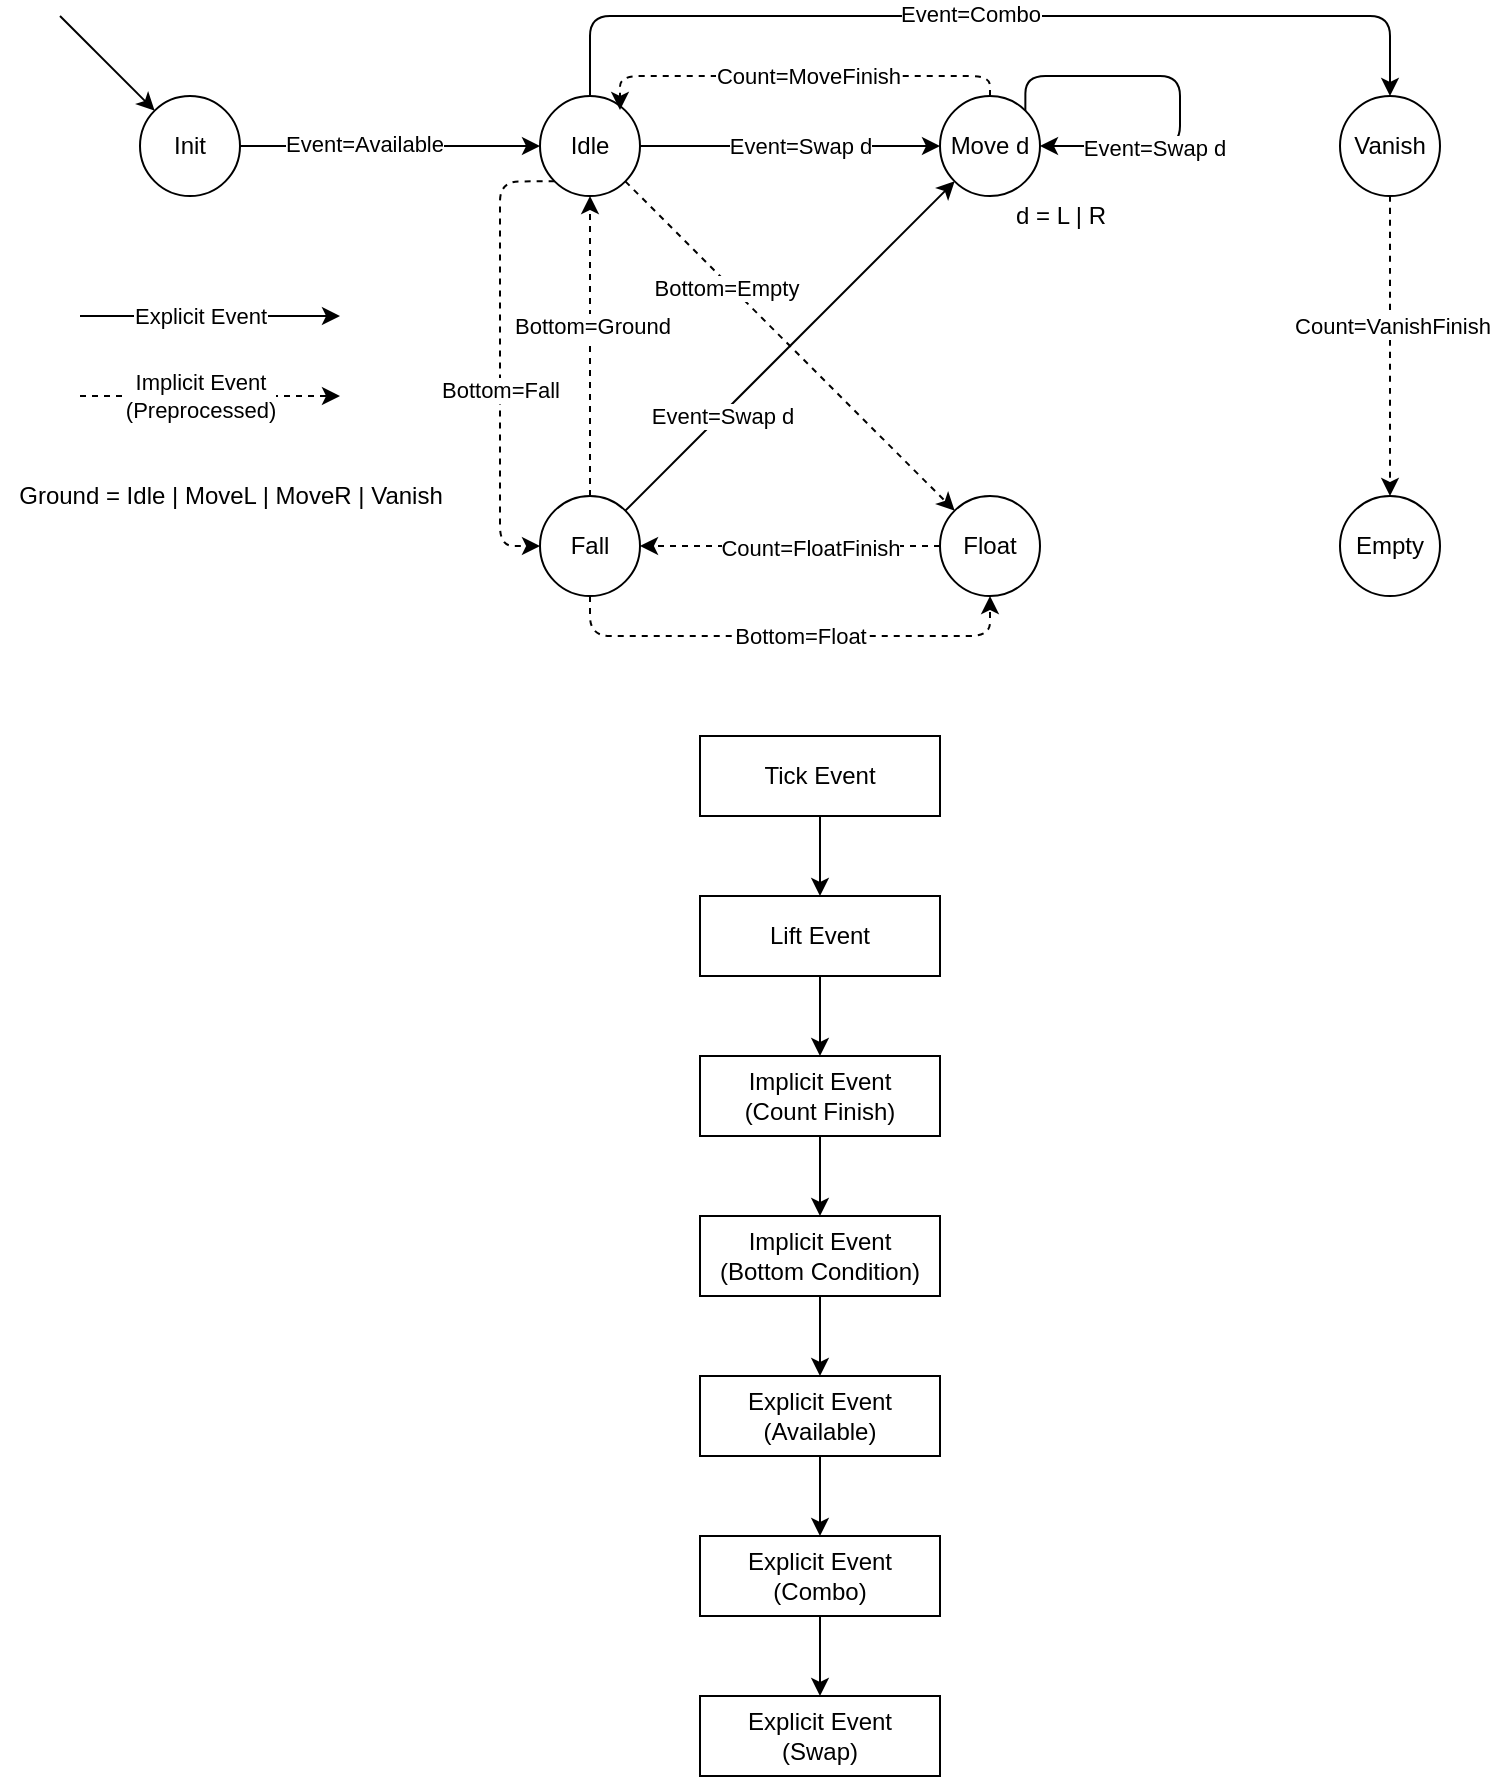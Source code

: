 <mxfile>
    <diagram id="TaGhLxnzKJmuEsDH-7bl" name="Page-1">
        <mxGraphModel dx="839" dy="599" grid="1" gridSize="10" guides="1" tooltips="1" connect="1" arrows="1" fold="1" page="1" pageScale="1" pageWidth="827" pageHeight="1169" math="0" shadow="0">
            <root>
                <mxCell id="0"/>
                <mxCell id="1" parent="0"/>
                <mxCell id="14" style="edgeStyle=orthogonalEdgeStyle;rounded=0;orthogonalLoop=1;jettySize=auto;html=1;entryX=0;entryY=0.5;entryDx=0;entryDy=0;" parent="1" source="2" target="5" edge="1">
                    <mxGeometry relative="1" as="geometry"/>
                </mxCell>
                <mxCell id="31" value="Event=Swap d" style="edgeLabel;html=1;align=center;verticalAlign=middle;resizable=0;points=[];" parent="14" vertex="1" connectable="0">
                    <mxGeometry x="-0.24" relative="1" as="geometry">
                        <mxPoint x="23" as="offset"/>
                    </mxGeometry>
                </mxCell>
                <mxCell id="24" style="rounded=1;orthogonalLoop=1;jettySize=auto;html=1;exitX=1;exitY=1;exitDx=0;exitDy=0;entryX=0;entryY=0;entryDx=0;entryDy=0;dashed=1;" parent="1" source="2" target="8" edge="1">
                    <mxGeometry relative="1" as="geometry"/>
                </mxCell>
                <mxCell id="36" value="Bottom=Empty" style="edgeLabel;html=1;align=center;verticalAlign=middle;resizable=0;points=[];" parent="24" vertex="1" connectable="0">
                    <mxGeometry x="-0.376" y="-2" relative="1" as="geometry">
                        <mxPoint as="offset"/>
                    </mxGeometry>
                </mxCell>
                <mxCell id="25" style="edgeStyle=orthogonalEdgeStyle;rounded=1;orthogonalLoop=1;jettySize=auto;html=1;exitX=0.5;exitY=0;exitDx=0;exitDy=0;entryX=0.5;entryY=0;entryDx=0;entryDy=0;" parent="1" source="2" target="6" edge="1">
                    <mxGeometry relative="1" as="geometry">
                        <Array as="points">
                            <mxPoint x="305" y="240"/>
                            <mxPoint x="705" y="240"/>
                        </Array>
                    </mxGeometry>
                </mxCell>
                <mxCell id="42" value="Event=Combo" style="edgeLabel;html=1;align=center;verticalAlign=middle;resizable=0;points=[];" parent="25" vertex="1" connectable="0">
                    <mxGeometry x="-0.043" y="1" relative="1" as="geometry">
                        <mxPoint as="offset"/>
                    </mxGeometry>
                </mxCell>
                <mxCell id="65" style="edgeStyle=orthogonalEdgeStyle;rounded=1;orthogonalLoop=1;jettySize=auto;html=1;exitX=0;exitY=1;exitDx=0;exitDy=0;entryX=0;entryY=0.5;entryDx=0;entryDy=0;dashed=1;" edge="1" parent="1" source="2" target="7">
                    <mxGeometry relative="1" as="geometry">
                        <Array as="points">
                            <mxPoint x="260" y="323"/>
                            <mxPoint x="260" y="505"/>
                        </Array>
                    </mxGeometry>
                </mxCell>
                <mxCell id="67" value="Bottom=Fall" style="edgeLabel;html=1;align=center;verticalAlign=middle;resizable=0;points=[];" vertex="1" connectable="0" parent="65">
                    <mxGeometry x="0.146" relative="1" as="geometry">
                        <mxPoint as="offset"/>
                    </mxGeometry>
                </mxCell>
                <mxCell id="2" value="Idle" style="ellipse;whiteSpace=wrap;html=1;" parent="1" vertex="1">
                    <mxGeometry x="280" y="280" width="50" height="50" as="geometry"/>
                </mxCell>
                <mxCell id="13" style="edgeStyle=orthogonalEdgeStyle;rounded=0;orthogonalLoop=1;jettySize=auto;html=1;entryX=0;entryY=0.5;entryDx=0;entryDy=0;" parent="1" source="4" target="2" edge="1">
                    <mxGeometry relative="1" as="geometry"/>
                </mxCell>
                <mxCell id="44" value="Event=Available" style="edgeLabel;html=1;align=center;verticalAlign=middle;resizable=0;points=[];" parent="13" vertex="1" connectable="0">
                    <mxGeometry x="-0.182" y="1" relative="1" as="geometry">
                        <mxPoint as="offset"/>
                    </mxGeometry>
                </mxCell>
                <mxCell id="4" value="Init" style="ellipse;whiteSpace=wrap;html=1;" parent="1" vertex="1">
                    <mxGeometry x="80" y="280" width="50" height="50" as="geometry"/>
                </mxCell>
                <mxCell id="23" style="edgeStyle=orthogonalEdgeStyle;rounded=1;orthogonalLoop=1;jettySize=auto;html=1;exitX=0.5;exitY=0;exitDx=0;exitDy=0;dashed=1;" parent="1" source="5" edge="1">
                    <mxGeometry relative="1" as="geometry">
                        <mxPoint x="320" y="287" as="targetPoint"/>
                        <Array as="points">
                            <mxPoint x="505" y="270"/>
                            <mxPoint x="320" y="270"/>
                        </Array>
                    </mxGeometry>
                </mxCell>
                <mxCell id="30" value="Count=MoveFinish" style="edgeLabel;html=1;align=center;verticalAlign=middle;resizable=0;points=[];" parent="23" vertex="1" connectable="0">
                    <mxGeometry x="-0.197" y="-2" relative="1" as="geometry">
                        <mxPoint x="-16" y="2" as="offset"/>
                    </mxGeometry>
                </mxCell>
                <mxCell id="27" style="edgeStyle=orthogonalEdgeStyle;curved=1;orthogonalLoop=1;jettySize=auto;html=1;exitX=0.5;exitY=1;exitDx=0;exitDy=0;entryX=0.5;entryY=0;entryDx=0;entryDy=0;dashed=1;" parent="1" source="6" target="12" edge="1">
                    <mxGeometry relative="1" as="geometry"/>
                </mxCell>
                <mxCell id="43" value="Count=VanishFinish" style="edgeLabel;html=1;align=center;verticalAlign=middle;resizable=0;points=[];" parent="27" vertex="1" connectable="0">
                    <mxGeometry x="-0.142" y="1" relative="1" as="geometry">
                        <mxPoint as="offset"/>
                    </mxGeometry>
                </mxCell>
                <mxCell id="6" value="Vanish" style="ellipse;whiteSpace=wrap;html=1;" parent="1" vertex="1">
                    <mxGeometry x="680" y="280" width="50" height="50" as="geometry"/>
                </mxCell>
                <mxCell id="17" style="edgeStyle=orthogonalEdgeStyle;orthogonalLoop=1;jettySize=auto;html=1;exitX=0.5;exitY=1;exitDx=0;exitDy=0;entryX=0.5;entryY=1;entryDx=0;entryDy=0;rounded=1;dashed=1;" parent="1" source="7" target="8" edge="1">
                    <mxGeometry relative="1" as="geometry"/>
                </mxCell>
                <mxCell id="38" value="Bottom=Float" style="edgeLabel;html=1;align=center;verticalAlign=middle;resizable=0;points=[];" parent="17" vertex="1" connectable="0">
                    <mxGeometry x="0.081" y="-2" relative="1" as="geometry">
                        <mxPoint x="-5" y="-2" as="offset"/>
                    </mxGeometry>
                </mxCell>
                <mxCell id="18" style="edgeStyle=orthogonalEdgeStyle;rounded=1;orthogonalLoop=1;jettySize=auto;html=1;exitX=0.5;exitY=0;exitDx=0;exitDy=0;dashed=1;" parent="1" source="7" target="2" edge="1">
                    <mxGeometry relative="1" as="geometry"/>
                </mxCell>
                <mxCell id="39" value="Bottom=Ground" style="edgeLabel;html=1;align=center;verticalAlign=middle;resizable=0;points=[];" parent="18" vertex="1" connectable="0">
                    <mxGeometry x="0.131" y="-1" relative="1" as="geometry">
                        <mxPoint as="offset"/>
                    </mxGeometry>
                </mxCell>
                <mxCell id="19" style="rounded=1;orthogonalLoop=1;jettySize=auto;html=1;exitX=1;exitY=0;exitDx=0;exitDy=0;entryX=0;entryY=1;entryDx=0;entryDy=0;" parent="1" source="7" target="5" edge="1">
                    <mxGeometry relative="1" as="geometry"/>
                </mxCell>
                <mxCell id="37" value="Event=Swap d" style="edgeLabel;html=1;align=center;verticalAlign=middle;resizable=0;points=[];" parent="19" vertex="1" connectable="0">
                    <mxGeometry x="-0.489" y="-1" relative="1" as="geometry">
                        <mxPoint x="5" y="-6" as="offset"/>
                    </mxGeometry>
                </mxCell>
                <mxCell id="7" value="Fall" style="ellipse;whiteSpace=wrap;html=1;" parent="1" vertex="1">
                    <mxGeometry x="280" y="480" width="50" height="50" as="geometry"/>
                </mxCell>
                <mxCell id="20" style="edgeStyle=none;rounded=0;orthogonalLoop=1;jettySize=auto;html=1;exitX=0;exitY=0.5;exitDx=0;exitDy=0;entryX=1;entryY=0.5;entryDx=0;entryDy=0;dashed=1;" parent="1" source="8" target="7" edge="1">
                    <mxGeometry relative="1" as="geometry"/>
                </mxCell>
                <mxCell id="33" value="Count=FloatFinish" style="edgeLabel;html=1;align=center;verticalAlign=middle;resizable=0;points=[];" parent="20" vertex="1" connectable="0">
                    <mxGeometry x="-0.133" y="1" relative="1" as="geometry">
                        <mxPoint as="offset"/>
                    </mxGeometry>
                </mxCell>
                <mxCell id="8" value="Float" style="ellipse;whiteSpace=wrap;html=1;" parent="1" vertex="1">
                    <mxGeometry x="480" y="480" width="50" height="50" as="geometry"/>
                </mxCell>
                <mxCell id="10" value="" style="endArrow=classic;html=1;entryX=0;entryY=0;entryDx=0;entryDy=0;" parent="1" target="4" edge="1">
                    <mxGeometry width="50" height="50" relative="1" as="geometry">
                        <mxPoint x="40" y="240" as="sourcePoint"/>
                        <mxPoint x="510" y="280" as="targetPoint"/>
                    </mxGeometry>
                </mxCell>
                <mxCell id="12" value="Empty" style="ellipse;whiteSpace=wrap;html=1;" parent="1" vertex="1">
                    <mxGeometry x="680" y="480" width="50" height="50" as="geometry"/>
                </mxCell>
                <mxCell id="5" value="Move d" style="ellipse;whiteSpace=wrap;html=1;" parent="1" vertex="1">
                    <mxGeometry x="480" y="280" width="50" height="50" as="geometry"/>
                </mxCell>
                <mxCell id="58" style="edgeStyle=orthogonalEdgeStyle;rounded=1;orthogonalLoop=1;jettySize=auto;html=1;exitX=1;exitY=0;exitDx=0;exitDy=0;entryX=1;entryY=0.5;entryDx=0;entryDy=0;" edge="1" parent="1" source="5" target="5">
                    <mxGeometry relative="1" as="geometry">
                        <Array as="points">
                            <mxPoint x="523" y="270"/>
                            <mxPoint x="600" y="270"/>
                            <mxPoint x="600" y="305"/>
                        </Array>
                    </mxGeometry>
                </mxCell>
                <mxCell id="59" value="Event=Swap d" style="edgeLabel;html=1;align=center;verticalAlign=middle;resizable=0;points=[];" vertex="1" connectable="0" parent="58">
                    <mxGeometry x="0.429" y="1" relative="1" as="geometry">
                        <mxPoint as="offset"/>
                    </mxGeometry>
                </mxCell>
                <mxCell id="60" value="" style="endArrow=classic;html=1;" edge="1" parent="1">
                    <mxGeometry width="50" height="50" relative="1" as="geometry">
                        <mxPoint x="50" y="390" as="sourcePoint"/>
                        <mxPoint x="180" y="390" as="targetPoint"/>
                    </mxGeometry>
                </mxCell>
                <mxCell id="61" value="Explicit Event" style="edgeLabel;html=1;align=center;verticalAlign=middle;resizable=0;points=[];" vertex="1" connectable="0" parent="60">
                    <mxGeometry x="0.246" relative="1" as="geometry">
                        <mxPoint x="-21" as="offset"/>
                    </mxGeometry>
                </mxCell>
                <mxCell id="62" value="" style="endArrow=classic;html=1;dashed=1;" edge="1" parent="1">
                    <mxGeometry width="50" height="50" relative="1" as="geometry">
                        <mxPoint x="50" y="430" as="sourcePoint"/>
                        <mxPoint x="180" y="430" as="targetPoint"/>
                    </mxGeometry>
                </mxCell>
                <mxCell id="63" value="Implicit Event&lt;br&gt;(Preprocessed)" style="edgeLabel;html=1;align=center;verticalAlign=middle;resizable=0;points=[];" vertex="1" connectable="0" parent="62">
                    <mxGeometry x="0.246" relative="1" as="geometry">
                        <mxPoint x="-21" as="offset"/>
                    </mxGeometry>
                </mxCell>
                <mxCell id="78" style="edgeStyle=orthogonalEdgeStyle;rounded=1;orthogonalLoop=1;jettySize=auto;html=1;" edge="1" parent="1" source="68" target="77">
                    <mxGeometry relative="1" as="geometry"/>
                </mxCell>
                <mxCell id="68" value="Implicit Event&lt;br&gt;(Bottom Condition)" style="rounded=0;whiteSpace=wrap;html=1;shadow=0;glass=0;fillColor=none;" vertex="1" parent="1">
                    <mxGeometry x="360" y="840" width="120" height="40" as="geometry"/>
                </mxCell>
                <mxCell id="76" style="edgeStyle=orthogonalEdgeStyle;rounded=1;orthogonalLoop=1;jettySize=auto;html=1;entryX=0.5;entryY=0;entryDx=0;entryDy=0;" edge="1" parent="1" source="70" target="75">
                    <mxGeometry relative="1" as="geometry"/>
                </mxCell>
                <mxCell id="70" value="Explicit Event&lt;br&gt;(Combo)" style="rounded=0;whiteSpace=wrap;html=1;shadow=0;glass=0;fillColor=none;" vertex="1" parent="1">
                    <mxGeometry x="360" y="1000" width="120" height="40" as="geometry"/>
                </mxCell>
                <mxCell id="75" value="Explicit Event&lt;br&gt;(Swap)" style="rounded=0;whiteSpace=wrap;html=1;shadow=0;glass=0;fillColor=none;" vertex="1" parent="1">
                    <mxGeometry x="360" y="1080" width="120" height="40" as="geometry"/>
                </mxCell>
                <mxCell id="79" style="edgeStyle=orthogonalEdgeStyle;rounded=1;orthogonalLoop=1;jettySize=auto;html=1;entryX=0.5;entryY=0;entryDx=0;entryDy=0;" edge="1" parent="1" source="77" target="70">
                    <mxGeometry relative="1" as="geometry"/>
                </mxCell>
                <mxCell id="77" value="Explicit Event&lt;br&gt;(Available)" style="rounded=0;whiteSpace=wrap;html=1;shadow=0;glass=0;fillColor=none;" vertex="1" parent="1">
                    <mxGeometry x="360" y="920" width="120" height="40" as="geometry"/>
                </mxCell>
                <mxCell id="81" style="edgeStyle=orthogonalEdgeStyle;rounded=1;orthogonalLoop=1;jettySize=auto;html=1;entryX=0.5;entryY=0;entryDx=0;entryDy=0;" edge="1" parent="1" source="80" target="68">
                    <mxGeometry relative="1" as="geometry"/>
                </mxCell>
                <mxCell id="80" value="Implicit Event&lt;br&gt;(Count Finish)" style="rounded=0;whiteSpace=wrap;html=1;shadow=0;glass=0;fillColor=none;" vertex="1" parent="1">
                    <mxGeometry x="360" y="760" width="120" height="40" as="geometry"/>
                </mxCell>
                <mxCell id="82" value="Lift Event" style="rounded=0;whiteSpace=wrap;html=1;shadow=0;glass=0;fillColor=none;" vertex="1" parent="1">
                    <mxGeometry x="360" y="680" width="120" height="40" as="geometry"/>
                </mxCell>
                <mxCell id="83" style="edgeStyle=orthogonalEdgeStyle;rounded=1;orthogonalLoop=1;jettySize=auto;html=1;" edge="1" source="82" parent="1">
                    <mxGeometry relative="1" as="geometry">
                        <mxPoint x="420" y="760" as="targetPoint"/>
                    </mxGeometry>
                </mxCell>
                <mxCell id="85" style="edgeStyle=orthogonalEdgeStyle;rounded=1;orthogonalLoop=1;jettySize=auto;html=1;entryX=0.5;entryY=0;entryDx=0;entryDy=0;" edge="1" parent="1" source="84" target="82">
                    <mxGeometry relative="1" as="geometry"/>
                </mxCell>
                <mxCell id="84" value="Tick Event" style="rounded=0;whiteSpace=wrap;html=1;shadow=0;glass=0;fillColor=none;" vertex="1" parent="1">
                    <mxGeometry x="360" y="600" width="120" height="40" as="geometry"/>
                </mxCell>
                <mxCell id="86" value="Ground = Idle | MoveL | MoveR | Vanish" style="text;html=1;align=center;verticalAlign=middle;resizable=0;points=[];autosize=1;strokeColor=none;" vertex="1" parent="1">
                    <mxGeometry x="10" y="470" width="230" height="20" as="geometry"/>
                </mxCell>
                <mxCell id="87" value="d = L | R" style="text;html=1;align=center;verticalAlign=middle;resizable=0;points=[];autosize=1;strokeColor=none;" vertex="1" parent="1">
                    <mxGeometry x="510" y="330" width="60" height="20" as="geometry"/>
                </mxCell>
            </root>
        </mxGraphModel>
    </diagram>
</mxfile>